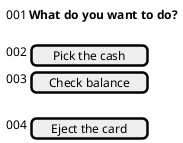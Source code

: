 @startuml
salt
{
  001 | <b>What do you want to do?
  .
  002 | [ Pick the cash]
  003 | [ Check balance]
  .
  004 | [Eject the card]
}
@enduml